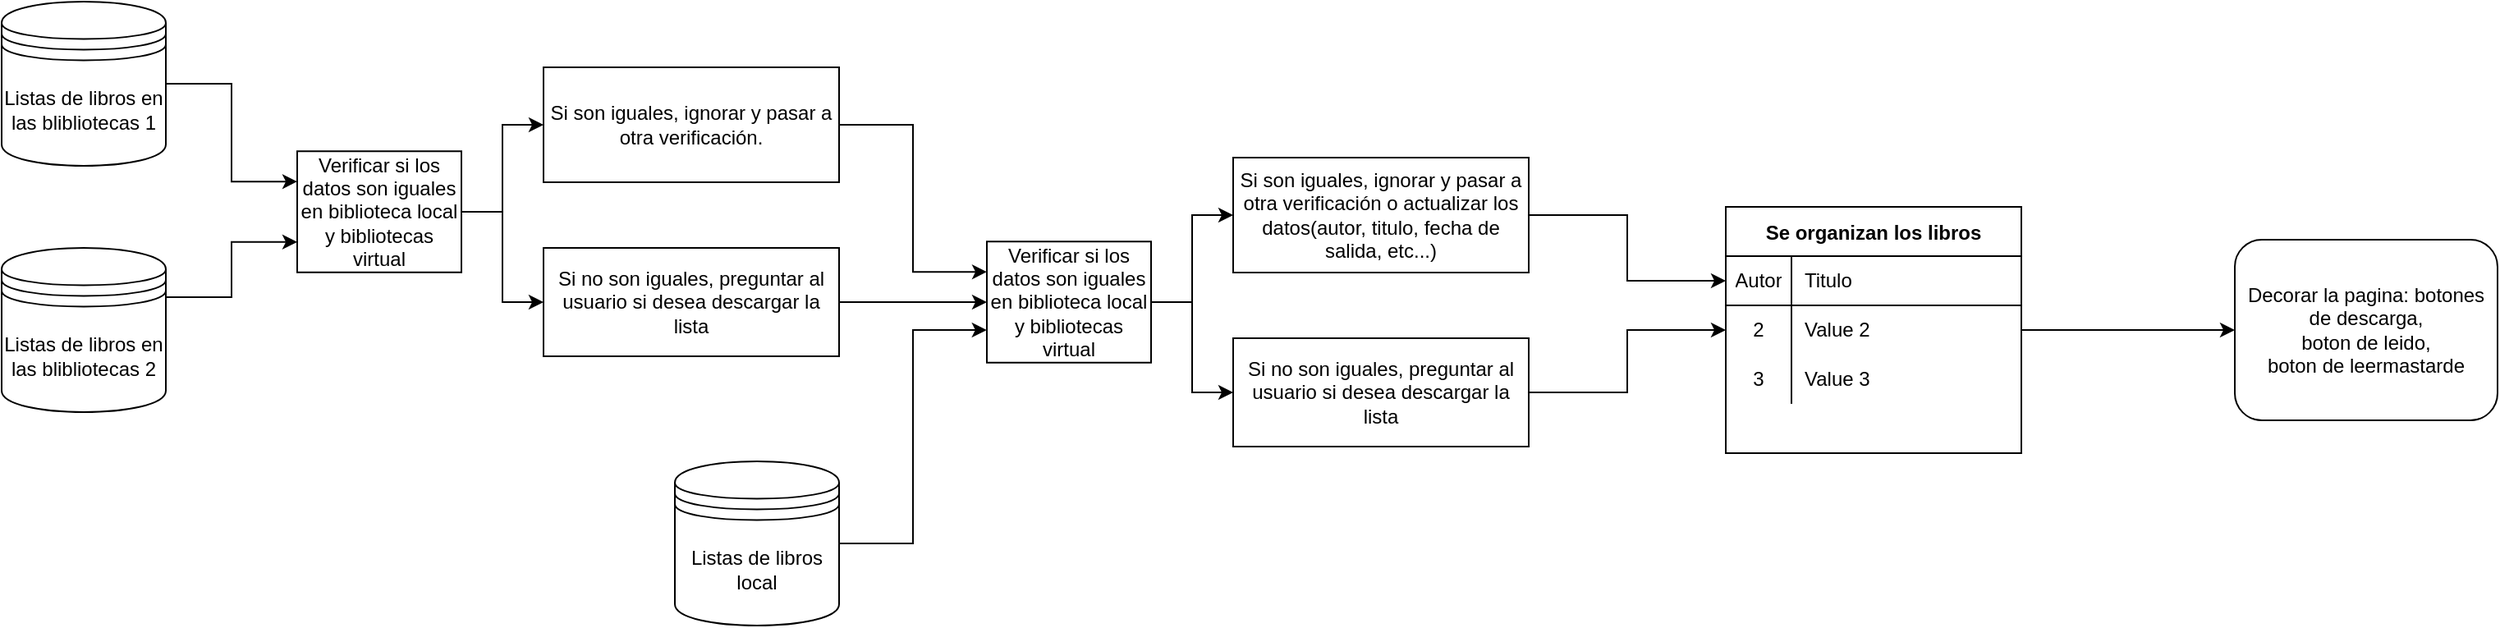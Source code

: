 <mxfile version="14.7.7" type="device"><diagram id="HsZZPGDTmoyhhFDQxR1M" name="Page-1"><mxGraphModel dx="1422" dy="833" grid="1" gridSize="10" guides="1" tooltips="1" connect="1" arrows="1" fold="1" page="1" pageScale="1" pageWidth="827" pageHeight="1169" math="0" shadow="0"><root><mxCell id="0"/><mxCell id="1" parent="0"/><mxCell id="luqBLWJVL_aJqdDzrP5M-20" style="edgeStyle=orthogonalEdgeStyle;rounded=0;orthogonalLoop=1;jettySize=auto;html=1;exitX=1;exitY=0.3;exitDx=0;exitDy=0;entryX=0;entryY=0.75;entryDx=0;entryDy=0;" edge="1" parent="1" source="luqBLWJVL_aJqdDzrP5M-1" target="luqBLWJVL_aJqdDzrP5M-13"><mxGeometry relative="1" as="geometry"/></mxCell><mxCell id="luqBLWJVL_aJqdDzrP5M-1" value="Listas de libros en las blibliotecas 2" style="shape=datastore;whiteSpace=wrap;html=1;" vertex="1" parent="1"><mxGeometry x="60" y="250" width="100" height="100" as="geometry"/></mxCell><mxCell id="luqBLWJVL_aJqdDzrP5M-9" style="edgeStyle=orthogonalEdgeStyle;rounded=0;orthogonalLoop=1;jettySize=auto;html=1;exitX=1;exitY=0.5;exitDx=0;exitDy=0;entryX=-0.001;entryY=0.731;entryDx=0;entryDy=0;entryPerimeter=0;" edge="1" parent="1" source="luqBLWJVL_aJqdDzrP5M-2" target="luqBLWJVL_aJqdDzrP5M-4"><mxGeometry relative="1" as="geometry"/></mxCell><mxCell id="luqBLWJVL_aJqdDzrP5M-2" value="Listas de libros local" style="shape=datastore;whiteSpace=wrap;html=1;" vertex="1" parent="1"><mxGeometry x="470" y="380" width="100" height="100" as="geometry"/></mxCell><mxCell id="luqBLWJVL_aJqdDzrP5M-3" value="" style="swimlane;startSize=20;horizontal=0;childLayout=treeLayout;horizontalTree=1;resizable=0;containerType=tree;fillColor=none;strokeColor=none;" vertex="1" parent="1"><mxGeometry x="620" y="175" width="390" height="216" as="geometry"><mxRectangle x="250" y="200" width="30" height="150" as="alternateBounds"/></mxGeometry></mxCell><mxCell id="luqBLWJVL_aJqdDzrP5M-4" value="Verificar si los datos son iguales en biblioteca local y bibliotecas virtual" style="whiteSpace=wrap;html=1;" vertex="1" parent="luqBLWJVL_aJqdDzrP5M-3"><mxGeometry x="40" y="71.125" width="100" height="73.75" as="geometry"/></mxCell><mxCell id="luqBLWJVL_aJqdDzrP5M-5" value="Si son iguales, ignorar y pasar a otra verificación o actualizar los datos(autor, titulo, fecha de salida, etc...)" style="whiteSpace=wrap;html=1;" vertex="1" parent="luqBLWJVL_aJqdDzrP5M-3"><mxGeometry x="190" y="20" width="180" height="70" as="geometry"/></mxCell><mxCell id="luqBLWJVL_aJqdDzrP5M-6" value="" style="edgeStyle=elbowEdgeStyle;elbow=horizontal;html=1;rounded=0;" edge="1" parent="luqBLWJVL_aJqdDzrP5M-3" source="luqBLWJVL_aJqdDzrP5M-4" target="luqBLWJVL_aJqdDzrP5M-5"><mxGeometry relative="1" as="geometry"/></mxCell><mxCell id="luqBLWJVL_aJqdDzrP5M-7" value="Si no son iguales, preguntar al usuario si desea descargar la lista" style="whiteSpace=wrap;html=1;" vertex="1" parent="luqBLWJVL_aJqdDzrP5M-3"><mxGeometry x="190" y="130" width="180" height="66" as="geometry"/></mxCell><mxCell id="luqBLWJVL_aJqdDzrP5M-8" value="" style="edgeStyle=elbowEdgeStyle;elbow=horizontal;html=1;rounded=0;" edge="1" parent="luqBLWJVL_aJqdDzrP5M-3" source="luqBLWJVL_aJqdDzrP5M-4" target="luqBLWJVL_aJqdDzrP5M-7"><mxGeometry relative="1" as="geometry"/></mxCell><mxCell id="luqBLWJVL_aJqdDzrP5M-12" value="" style="swimlane;startSize=20;horizontal=0;childLayout=treeLayout;horizontalTree=1;resizable=0;containerType=tree;fillColor=none;strokeColor=none;" vertex="1" parent="1"><mxGeometry x="200" y="120" width="390" height="216" as="geometry"><mxRectangle x="250" y="200" width="30" height="150" as="alternateBounds"/></mxGeometry></mxCell><mxCell id="luqBLWJVL_aJqdDzrP5M-13" value="Verificar si los datos son iguales en biblioteca local y bibliotecas virtual" style="whiteSpace=wrap;html=1;" vertex="1" parent="luqBLWJVL_aJqdDzrP5M-12"><mxGeometry x="40" y="71.125" width="100" height="73.75" as="geometry"/></mxCell><mxCell id="luqBLWJVL_aJqdDzrP5M-14" value="Si son iguales, ignorar y pasar a otra verificación." style="whiteSpace=wrap;html=1;" vertex="1" parent="luqBLWJVL_aJqdDzrP5M-12"><mxGeometry x="190" y="20" width="180" height="70" as="geometry"/></mxCell><mxCell id="luqBLWJVL_aJqdDzrP5M-15" value="" style="edgeStyle=elbowEdgeStyle;elbow=horizontal;html=1;rounded=0;" edge="1" parent="luqBLWJVL_aJqdDzrP5M-12" source="luqBLWJVL_aJqdDzrP5M-13" target="luqBLWJVL_aJqdDzrP5M-14"><mxGeometry relative="1" as="geometry"/></mxCell><mxCell id="luqBLWJVL_aJqdDzrP5M-16" value="Si no son iguales, preguntar al usuario si desea descargar la lista" style="whiteSpace=wrap;html=1;" vertex="1" parent="luqBLWJVL_aJqdDzrP5M-12"><mxGeometry x="190" y="130" width="180" height="66" as="geometry"/></mxCell><mxCell id="luqBLWJVL_aJqdDzrP5M-17" value="" style="edgeStyle=elbowEdgeStyle;elbow=horizontal;html=1;rounded=0;" edge="1" parent="luqBLWJVL_aJqdDzrP5M-12" source="luqBLWJVL_aJqdDzrP5M-13" target="luqBLWJVL_aJqdDzrP5M-16"><mxGeometry relative="1" as="geometry"/></mxCell><mxCell id="luqBLWJVL_aJqdDzrP5M-19" style="edgeStyle=orthogonalEdgeStyle;rounded=0;orthogonalLoop=1;jettySize=auto;html=1;exitX=1;exitY=0.5;exitDx=0;exitDy=0;entryX=0;entryY=0.25;entryDx=0;entryDy=0;" edge="1" parent="1" source="luqBLWJVL_aJqdDzrP5M-18" target="luqBLWJVL_aJqdDzrP5M-13"><mxGeometry relative="1" as="geometry"/></mxCell><mxCell id="luqBLWJVL_aJqdDzrP5M-18" value="Listas de libros en las blibliotecas 1" style="shape=datastore;whiteSpace=wrap;html=1;" vertex="1" parent="1"><mxGeometry x="60" y="100" width="100" height="100" as="geometry"/></mxCell><mxCell id="luqBLWJVL_aJqdDzrP5M-21" style="edgeStyle=orthogonalEdgeStyle;rounded=0;orthogonalLoop=1;jettySize=auto;html=1;exitX=1;exitY=0.5;exitDx=0;exitDy=0;entryX=0;entryY=0.5;entryDx=0;entryDy=0;" edge="1" parent="1" source="luqBLWJVL_aJqdDzrP5M-16" target="luqBLWJVL_aJqdDzrP5M-4"><mxGeometry relative="1" as="geometry"/></mxCell><mxCell id="luqBLWJVL_aJqdDzrP5M-23" style="edgeStyle=orthogonalEdgeStyle;rounded=0;orthogonalLoop=1;jettySize=auto;html=1;exitX=1;exitY=0.5;exitDx=0;exitDy=0;entryX=0;entryY=0.25;entryDx=0;entryDy=0;" edge="1" parent="1" source="luqBLWJVL_aJqdDzrP5M-14" target="luqBLWJVL_aJqdDzrP5M-4"><mxGeometry relative="1" as="geometry"/></mxCell><mxCell id="luqBLWJVL_aJqdDzrP5M-24" value="Se organizan los libros" style="shape=table;startSize=30;container=1;collapsible=0;childLayout=tableLayout;fixedRows=1;rowLines=0;fontStyle=1;align=center;strokeColor=#000000;fillColor=none;" vertex="1" parent="1"><mxGeometry x="1110" y="225" width="180" height="150" as="geometry"/></mxCell><mxCell id="luqBLWJVL_aJqdDzrP5M-25" value="" style="shape=partialRectangle;html=1;whiteSpace=wrap;collapsible=0;dropTarget=0;pointerEvents=0;fillColor=none;top=0;left=0;bottom=1;right=0;points=[[0,0.5],[1,0.5]];portConstraint=eastwest;" vertex="1" parent="luqBLWJVL_aJqdDzrP5M-24"><mxGeometry y="30" width="180" height="30" as="geometry"/></mxCell><mxCell id="luqBLWJVL_aJqdDzrP5M-26" value="Autor" style="shape=partialRectangle;html=1;whiteSpace=wrap;connectable=0;fillColor=none;top=0;left=0;bottom=0;right=0;overflow=hidden;" vertex="1" parent="luqBLWJVL_aJqdDzrP5M-25"><mxGeometry width="40" height="30" as="geometry"/></mxCell><mxCell id="luqBLWJVL_aJqdDzrP5M-27" value="Titulo" style="shape=partialRectangle;html=1;whiteSpace=wrap;connectable=0;fillColor=none;top=0;left=0;bottom=0;right=0;align=left;spacingLeft=6;overflow=hidden;" vertex="1" parent="luqBLWJVL_aJqdDzrP5M-25"><mxGeometry x="40" width="140" height="30" as="geometry"/></mxCell><mxCell id="luqBLWJVL_aJqdDzrP5M-28" value="" style="shape=partialRectangle;html=1;whiteSpace=wrap;collapsible=0;dropTarget=0;pointerEvents=0;fillColor=none;top=0;left=0;bottom=0;right=0;points=[[0,0.5],[1,0.5]];portConstraint=eastwest;" vertex="1" parent="luqBLWJVL_aJqdDzrP5M-24"><mxGeometry y="60" width="180" height="30" as="geometry"/></mxCell><mxCell id="luqBLWJVL_aJqdDzrP5M-29" value="2" style="shape=partialRectangle;html=1;whiteSpace=wrap;connectable=0;fillColor=none;top=0;left=0;bottom=0;right=0;overflow=hidden;" vertex="1" parent="luqBLWJVL_aJqdDzrP5M-28"><mxGeometry width="40" height="30" as="geometry"/></mxCell><mxCell id="luqBLWJVL_aJqdDzrP5M-30" value="Value 2" style="shape=partialRectangle;html=1;whiteSpace=wrap;connectable=0;fillColor=none;top=0;left=0;bottom=0;right=0;align=left;spacingLeft=6;overflow=hidden;" vertex="1" parent="luqBLWJVL_aJqdDzrP5M-28"><mxGeometry x="40" width="140" height="30" as="geometry"/></mxCell><mxCell id="luqBLWJVL_aJqdDzrP5M-31" value="" style="shape=partialRectangle;html=1;whiteSpace=wrap;collapsible=0;dropTarget=0;pointerEvents=0;fillColor=none;top=0;left=0;bottom=0;right=0;points=[[0,0.5],[1,0.5]];portConstraint=eastwest;" vertex="1" parent="luqBLWJVL_aJqdDzrP5M-24"><mxGeometry y="90" width="180" height="30" as="geometry"/></mxCell><mxCell id="luqBLWJVL_aJqdDzrP5M-32" value="3" style="shape=partialRectangle;html=1;whiteSpace=wrap;connectable=0;fillColor=none;top=0;left=0;bottom=0;right=0;overflow=hidden;" vertex="1" parent="luqBLWJVL_aJqdDzrP5M-31"><mxGeometry width="40" height="30" as="geometry"/></mxCell><mxCell id="luqBLWJVL_aJqdDzrP5M-33" value="Value 3" style="shape=partialRectangle;html=1;whiteSpace=wrap;connectable=0;fillColor=none;top=0;left=0;bottom=0;right=0;align=left;spacingLeft=6;overflow=hidden;" vertex="1" parent="luqBLWJVL_aJqdDzrP5M-31"><mxGeometry x="40" width="140" height="30" as="geometry"/></mxCell><mxCell id="luqBLWJVL_aJqdDzrP5M-34" style="edgeStyle=orthogonalEdgeStyle;rounded=0;orthogonalLoop=1;jettySize=auto;html=1;exitX=1;exitY=0.5;exitDx=0;exitDy=0;entryX=0;entryY=0.5;entryDx=0;entryDy=0;" edge="1" parent="1" source="luqBLWJVL_aJqdDzrP5M-5" target="luqBLWJVL_aJqdDzrP5M-25"><mxGeometry relative="1" as="geometry"/></mxCell><mxCell id="luqBLWJVL_aJqdDzrP5M-35" style="edgeStyle=orthogonalEdgeStyle;rounded=0;orthogonalLoop=1;jettySize=auto;html=1;exitX=1;exitY=0.5;exitDx=0;exitDy=0;entryX=0;entryY=0.5;entryDx=0;entryDy=0;" edge="1" parent="1" source="luqBLWJVL_aJqdDzrP5M-7" target="luqBLWJVL_aJqdDzrP5M-28"><mxGeometry relative="1" as="geometry"/></mxCell><mxCell id="luqBLWJVL_aJqdDzrP5M-36" value="Decorar la pagina: botones de descarga,&lt;br&gt;boton de leido,&lt;br&gt;boton de leermastarde" style="rounded=1;whiteSpace=wrap;html=1;strokeColor=#000000;fillColor=none;" vertex="1" parent="1"><mxGeometry x="1420" y="245" width="160" height="110" as="geometry"/></mxCell><mxCell id="luqBLWJVL_aJqdDzrP5M-38" style="edgeStyle=orthogonalEdgeStyle;rounded=0;orthogonalLoop=1;jettySize=auto;html=1;exitX=1;exitY=0.5;exitDx=0;exitDy=0;entryX=0;entryY=0.5;entryDx=0;entryDy=0;" edge="1" parent="1" source="luqBLWJVL_aJqdDzrP5M-28" target="luqBLWJVL_aJqdDzrP5M-36"><mxGeometry relative="1" as="geometry"/></mxCell></root></mxGraphModel></diagram></mxfile>